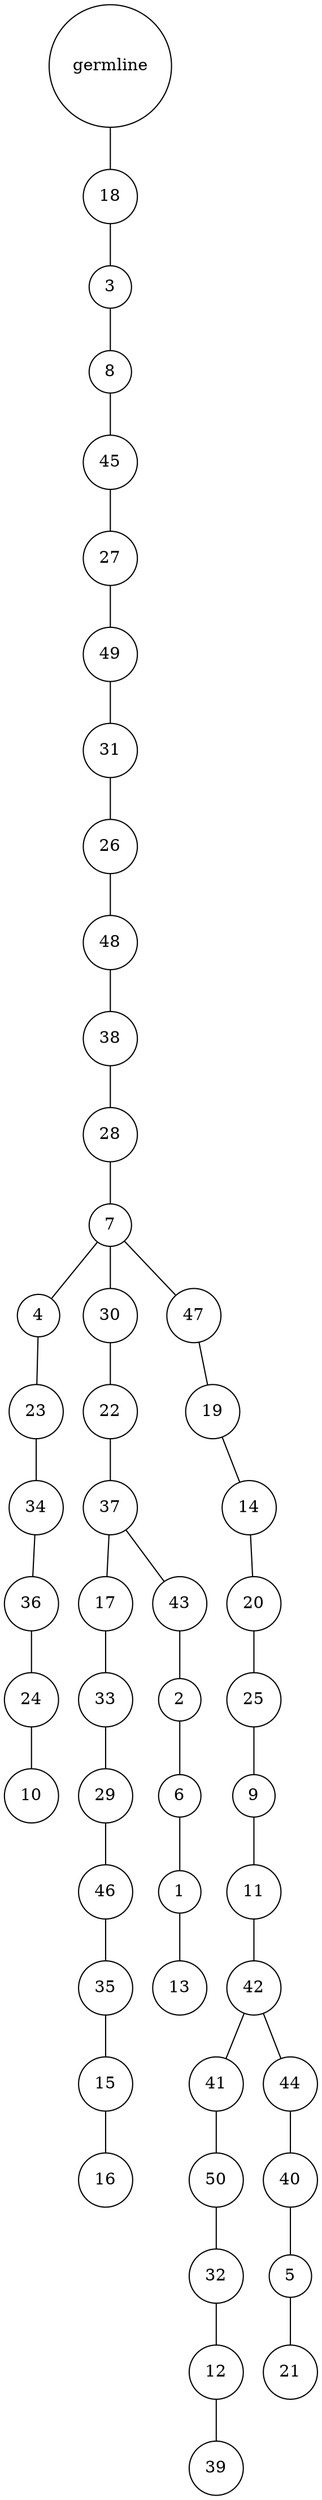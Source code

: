 graph {
	rankdir=UD;
	splines=line;
	node [shape=circle]
	"0x7f0cdb458c70" [label="germline"];
	"0x7f0cdb458ca0" [label="18"];
	"0x7f0cdb458c70" -- "0x7f0cdb458ca0" ;
	"0x7f0cdb458cd0" [label="3"];
	"0x7f0cdb458ca0" -- "0x7f0cdb458cd0" ;
	"0x7f0cdb458d00" [label="8"];
	"0x7f0cdb458cd0" -- "0x7f0cdb458d00" ;
	"0x7f0cdb458d30" [label="45"];
	"0x7f0cdb458d00" -- "0x7f0cdb458d30" ;
	"0x7f0cdb458d60" [label="27"];
	"0x7f0cdb458d30" -- "0x7f0cdb458d60" ;
	"0x7f0cdb458d90" [label="49"];
	"0x7f0cdb458d60" -- "0x7f0cdb458d90" ;
	"0x7f0cdb458dc0" [label="31"];
	"0x7f0cdb458d90" -- "0x7f0cdb458dc0" ;
	"0x7f0cdb458df0" [label="26"];
	"0x7f0cdb458dc0" -- "0x7f0cdb458df0" ;
	"0x7f0cdb458e20" [label="48"];
	"0x7f0cdb458df0" -- "0x7f0cdb458e20" ;
	"0x7f0cdb458e50" [label="38"];
	"0x7f0cdb458e20" -- "0x7f0cdb458e50" ;
	"0x7f0cdb458e80" [label="28"];
	"0x7f0cdb458e50" -- "0x7f0cdb458e80" ;
	"0x7f0cdb458eb0" [label="7"];
	"0x7f0cdb458e80" -- "0x7f0cdb458eb0" ;
	"0x7f0cdb458ee0" [label="4"];
	"0x7f0cdb458eb0" -- "0x7f0cdb458ee0" ;
	"0x7f0cdb458f10" [label="23"];
	"0x7f0cdb458ee0" -- "0x7f0cdb458f10" ;
	"0x7f0cdb458f40" [label="34"];
	"0x7f0cdb458f10" -- "0x7f0cdb458f40" ;
	"0x7f0cdb458f70" [label="36"];
	"0x7f0cdb458f40" -- "0x7f0cdb458f70" ;
	"0x7f0cdb458fa0" [label="24"];
	"0x7f0cdb458f70" -- "0x7f0cdb458fa0" ;
	"0x7f0cdb458fd0" [label="10"];
	"0x7f0cdb458fa0" -- "0x7f0cdb458fd0" ;
	"0x7f0cdb465040" [label="30"];
	"0x7f0cdb458eb0" -- "0x7f0cdb465040" ;
	"0x7f0cdb465070" [label="22"];
	"0x7f0cdb465040" -- "0x7f0cdb465070" ;
	"0x7f0cdb4650a0" [label="37"];
	"0x7f0cdb465070" -- "0x7f0cdb4650a0" ;
	"0x7f0cdb4650d0" [label="17"];
	"0x7f0cdb4650a0" -- "0x7f0cdb4650d0" ;
	"0x7f0cdb465100" [label="33"];
	"0x7f0cdb4650d0" -- "0x7f0cdb465100" ;
	"0x7f0cdb465130" [label="29"];
	"0x7f0cdb465100" -- "0x7f0cdb465130" ;
	"0x7f0cdb465160" [label="46"];
	"0x7f0cdb465130" -- "0x7f0cdb465160" ;
	"0x7f0cdb465190" [label="35"];
	"0x7f0cdb465160" -- "0x7f0cdb465190" ;
	"0x7f0cdb4651c0" [label="15"];
	"0x7f0cdb465190" -- "0x7f0cdb4651c0" ;
	"0x7f0cdb4651f0" [label="16"];
	"0x7f0cdb4651c0" -- "0x7f0cdb4651f0" ;
	"0x7f0cdb465220" [label="43"];
	"0x7f0cdb4650a0" -- "0x7f0cdb465220" ;
	"0x7f0cdb465250" [label="2"];
	"0x7f0cdb465220" -- "0x7f0cdb465250" ;
	"0x7f0cdb465280" [label="6"];
	"0x7f0cdb465250" -- "0x7f0cdb465280" ;
	"0x7f0cdb4652b0" [label="1"];
	"0x7f0cdb465280" -- "0x7f0cdb4652b0" ;
	"0x7f0cdb4652e0" [label="13"];
	"0x7f0cdb4652b0" -- "0x7f0cdb4652e0" ;
	"0x7f0cdb465310" [label="47"];
	"0x7f0cdb458eb0" -- "0x7f0cdb465310" ;
	"0x7f0cdb465340" [label="19"];
	"0x7f0cdb465310" -- "0x7f0cdb465340" ;
	"0x7f0cdb465370" [label="14"];
	"0x7f0cdb465340" -- "0x7f0cdb465370" ;
	"0x7f0cdb4653a0" [label="20"];
	"0x7f0cdb465370" -- "0x7f0cdb4653a0" ;
	"0x7f0cdb4653d0" [label="25"];
	"0x7f0cdb4653a0" -- "0x7f0cdb4653d0" ;
	"0x7f0cdb465400" [label="9"];
	"0x7f0cdb4653d0" -- "0x7f0cdb465400" ;
	"0x7f0cdb465430" [label="11"];
	"0x7f0cdb465400" -- "0x7f0cdb465430" ;
	"0x7f0cdb465460" [label="42"];
	"0x7f0cdb465430" -- "0x7f0cdb465460" ;
	"0x7f0cdb465490" [label="41"];
	"0x7f0cdb465460" -- "0x7f0cdb465490" ;
	"0x7f0cdb4654c0" [label="50"];
	"0x7f0cdb465490" -- "0x7f0cdb4654c0" ;
	"0x7f0cdb4654f0" [label="32"];
	"0x7f0cdb4654c0" -- "0x7f0cdb4654f0" ;
	"0x7f0cdb465520" [label="12"];
	"0x7f0cdb4654f0" -- "0x7f0cdb465520" ;
	"0x7f0cdb465550" [label="39"];
	"0x7f0cdb465520" -- "0x7f0cdb465550" ;
	"0x7f0cdb465580" [label="44"];
	"0x7f0cdb465460" -- "0x7f0cdb465580" ;
	"0x7f0cdb4655b0" [label="40"];
	"0x7f0cdb465580" -- "0x7f0cdb4655b0" ;
	"0x7f0cdb4655e0" [label="5"];
	"0x7f0cdb4655b0" -- "0x7f0cdb4655e0" ;
	"0x7f0cdb465610" [label="21"];
	"0x7f0cdb4655e0" -- "0x7f0cdb465610" ;
}
